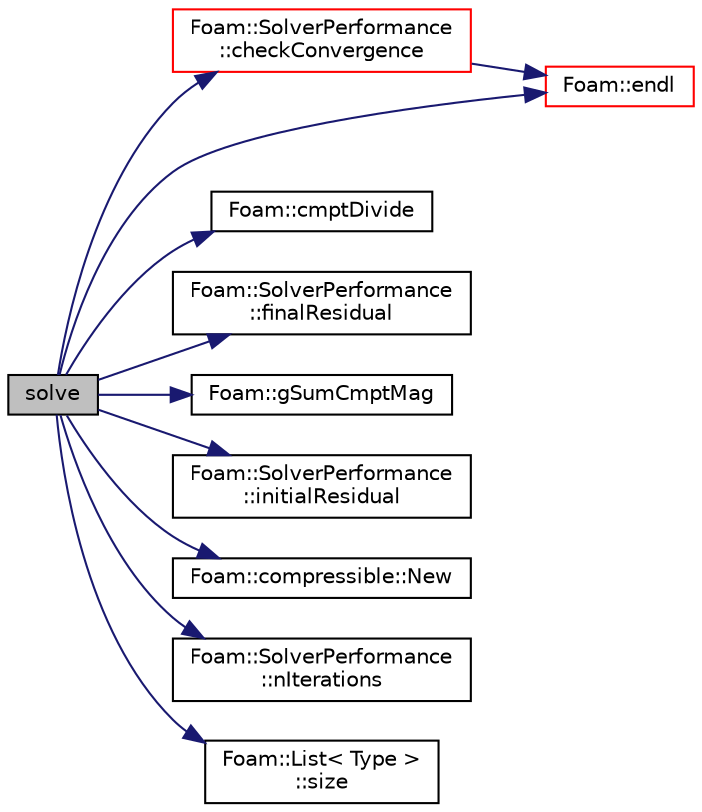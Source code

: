digraph "solve"
{
  bgcolor="transparent";
  edge [fontname="Helvetica",fontsize="10",labelfontname="Helvetica",labelfontsize="10"];
  node [fontname="Helvetica",fontsize="10",shape=record];
  rankdir="LR";
  Node1 [label="solve",height=0.2,width=0.4,color="black", fillcolor="grey75", style="filled", fontcolor="black"];
  Node1 -> Node2 [color="midnightblue",fontsize="10",style="solid",fontname="Helvetica"];
  Node2 [label="Foam::SolverPerformance\l::checkConvergence",height=0.2,width=0.4,color="red",URL="$a02380.html#ab5771e4f4a15c47b3c719a33255be433",tooltip="Check, store and return convergence. "];
  Node2 -> Node3 [color="midnightblue",fontsize="10",style="solid",fontname="Helvetica"];
  Node3 [label="Foam::endl",height=0.2,width=0.4,color="red",URL="$a10725.html#a2db8fe02a0d3909e9351bb4275b23ce4",tooltip="Add newline and flush stream. "];
  Node1 -> Node4 [color="midnightblue",fontsize="10",style="solid",fontname="Helvetica"];
  Node4 [label="Foam::cmptDivide",height=0.2,width=0.4,color="black",URL="$a10725.html#ab11bc52b92972d4f1caa5db352e7e480"];
  Node1 -> Node3 [color="midnightblue",fontsize="10",style="solid",fontname="Helvetica"];
  Node1 -> Node5 [color="midnightblue",fontsize="10",style="solid",fontname="Helvetica"];
  Node5 [label="Foam::SolverPerformance\l::finalResidual",height=0.2,width=0.4,color="black",URL="$a02380.html#a43c82634f37392c0b922a3e3bf63e989",tooltip="Return final residual. "];
  Node1 -> Node6 [color="midnightblue",fontsize="10",style="solid",fontname="Helvetica"];
  Node6 [label="Foam::gSumCmptMag",height=0.2,width=0.4,color="black",URL="$a10725.html#ae864d5cb3a8b030513c0f136475420ea"];
  Node1 -> Node7 [color="midnightblue",fontsize="10",style="solid",fontname="Helvetica"];
  Node7 [label="Foam::SolverPerformance\l::initialResidual",height=0.2,width=0.4,color="black",URL="$a02380.html#ada79384f422e9fe14a88b47dc2648de7",tooltip="Return initial residual. "];
  Node1 -> Node8 [color="midnightblue",fontsize="10",style="solid",fontname="Helvetica"];
  Node8 [label="Foam::compressible::New",height=0.2,width=0.4,color="black",URL="$a10732.html#ac8bda880d4c66ce83b8278cc6db08df1"];
  Node1 -> Node9 [color="midnightblue",fontsize="10",style="solid",fontname="Helvetica"];
  Node9 [label="Foam::SolverPerformance\l::nIterations",height=0.2,width=0.4,color="black",URL="$a02380.html#a8ccd4b0bbdd3b63283487d6be371bbf8",tooltip="Return number of iterations. "];
  Node1 -> Node10 [color="midnightblue",fontsize="10",style="solid",fontname="Helvetica"];
  Node10 [label="Foam::List\< Type \>\l::size",height=0.2,width=0.4,color="black",URL="$a01364.html#a8a5f6fa29bd4b500caf186f60245b384",tooltip="Override size to be inconsistent with allocated storage. "];
}
